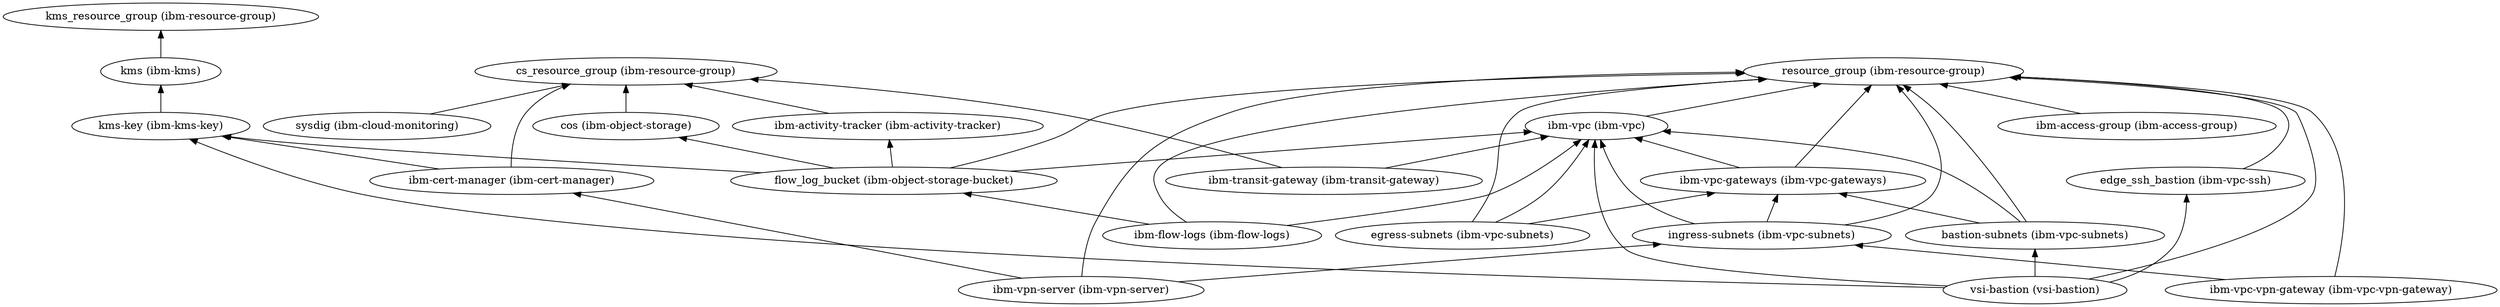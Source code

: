 digraph {
    rankdir="BT"
    "kms_resource_group (ibm-resource-group)"
"resource_group (ibm-resource-group)"
"cs_resource_group (ibm-resource-group)"
"ibm-access-group (ibm-access-group)" -> "resource_group (ibm-resource-group)"
"ibm-access-group (ibm-access-group)"
"ibm-activity-tracker (ibm-activity-tracker)" -> "cs_resource_group (ibm-resource-group)"
"ibm-activity-tracker (ibm-activity-tracker)"
"ibm-cert-manager (ibm-cert-manager)" -> "cs_resource_group (ibm-resource-group)"
"ibm-cert-manager (ibm-cert-manager)" -> "kms-key (ibm-kms-key)"
"ibm-cert-manager (ibm-cert-manager)"
"kms-key (ibm-kms-key)" -> "kms (ibm-kms)"
"kms-key (ibm-kms-key)"
"kms (ibm-kms)" -> "kms_resource_group (ibm-resource-group)"
"kms (ibm-kms)"
"sysdig (ibm-cloud-monitoring)" -> "cs_resource_group (ibm-resource-group)"
"sysdig (ibm-cloud-monitoring)"
"ibm-flow-logs (ibm-flow-logs)" -> "resource_group (ibm-resource-group)"
"ibm-flow-logs (ibm-flow-logs)" -> "flow_log_bucket (ibm-object-storage-bucket)"
"ibm-flow-logs (ibm-flow-logs)" -> "ibm-vpc (ibm-vpc)"
"ibm-flow-logs (ibm-flow-logs)"
"flow_log_bucket (ibm-object-storage-bucket)" -> "resource_group (ibm-resource-group)"
"flow_log_bucket (ibm-object-storage-bucket)" -> "cos (ibm-object-storage)"
"flow_log_bucket (ibm-object-storage-bucket)" -> "kms-key (ibm-kms-key)"
"flow_log_bucket (ibm-object-storage-bucket)" -> "ibm-activity-tracker (ibm-activity-tracker)"
"flow_log_bucket (ibm-object-storage-bucket)" -> "ibm-vpc (ibm-vpc)"
"flow_log_bucket (ibm-object-storage-bucket)"
"cos (ibm-object-storage)" -> "cs_resource_group (ibm-resource-group)"
"cos (ibm-object-storage)"
"ibm-vpc (ibm-vpc)" -> "resource_group (ibm-resource-group)"
"ibm-vpc (ibm-vpc)"
"ibm-vpc-gateways (ibm-vpc-gateways)" -> "resource_group (ibm-resource-group)"
"ibm-vpc-gateways (ibm-vpc-gateways)" -> "ibm-vpc (ibm-vpc)"
"ibm-vpc-gateways (ibm-vpc-gateways)"
"edge_ssh_bastion (ibm-vpc-ssh)" -> "resource_group (ibm-resource-group)"
"edge_ssh_bastion (ibm-vpc-ssh)"
"ingress-subnets (ibm-vpc-subnets)" -> "resource_group (ibm-resource-group)"
"ingress-subnets (ibm-vpc-subnets)" -> "ibm-vpc (ibm-vpc)"
"ingress-subnets (ibm-vpc-subnets)" -> "ibm-vpc-gateways (ibm-vpc-gateways)"
"ingress-subnets (ibm-vpc-subnets)"
"bastion-subnets (ibm-vpc-subnets)" -> "resource_group (ibm-resource-group)"
"bastion-subnets (ibm-vpc-subnets)" -> "ibm-vpc (ibm-vpc)"
"bastion-subnets (ibm-vpc-subnets)" -> "ibm-vpc-gateways (ibm-vpc-gateways)"
"bastion-subnets (ibm-vpc-subnets)"
"egress-subnets (ibm-vpc-subnets)" -> "resource_group (ibm-resource-group)"
"egress-subnets (ibm-vpc-subnets)" -> "ibm-vpc (ibm-vpc)"
"egress-subnets (ibm-vpc-subnets)" -> "ibm-vpc-gateways (ibm-vpc-gateways)"
"egress-subnets (ibm-vpc-subnets)"
"ibm-vpc-vpn-gateway (ibm-vpc-vpn-gateway)" -> "resource_group (ibm-resource-group)"
"ibm-vpc-vpn-gateway (ibm-vpc-vpn-gateway)" -> "ingress-subnets (ibm-vpc-subnets)"
"ibm-vpc-vpn-gateway (ibm-vpc-vpn-gateway)"
"ibm-vpn-server (ibm-vpn-server)" -> "resource_group (ibm-resource-group)"
"ibm-vpn-server (ibm-vpn-server)" -> "ingress-subnets (ibm-vpc-subnets)"
"ibm-vpn-server (ibm-vpn-server)" -> "ibm-cert-manager (ibm-cert-manager)"
"ibm-vpn-server (ibm-vpn-server)"
"vsi-bastion (vsi-bastion)" -> "resource_group (ibm-resource-group)"
"vsi-bastion (vsi-bastion)" -> "ibm-vpc (ibm-vpc)"
"vsi-bastion (vsi-bastion)" -> "bastion-subnets (ibm-vpc-subnets)"
"vsi-bastion (vsi-bastion)" -> "edge_ssh_bastion (ibm-vpc-ssh)"
"vsi-bastion (vsi-bastion)" -> "kms-key (ibm-kms-key)"
"vsi-bastion (vsi-bastion)"
"ibm-transit-gateway (ibm-transit-gateway)" -> "cs_resource_group (ibm-resource-group)"
"ibm-transit-gateway (ibm-transit-gateway)" -> "ibm-vpc (ibm-vpc)"
"ibm-transit-gateway (ibm-transit-gateway)"
  }